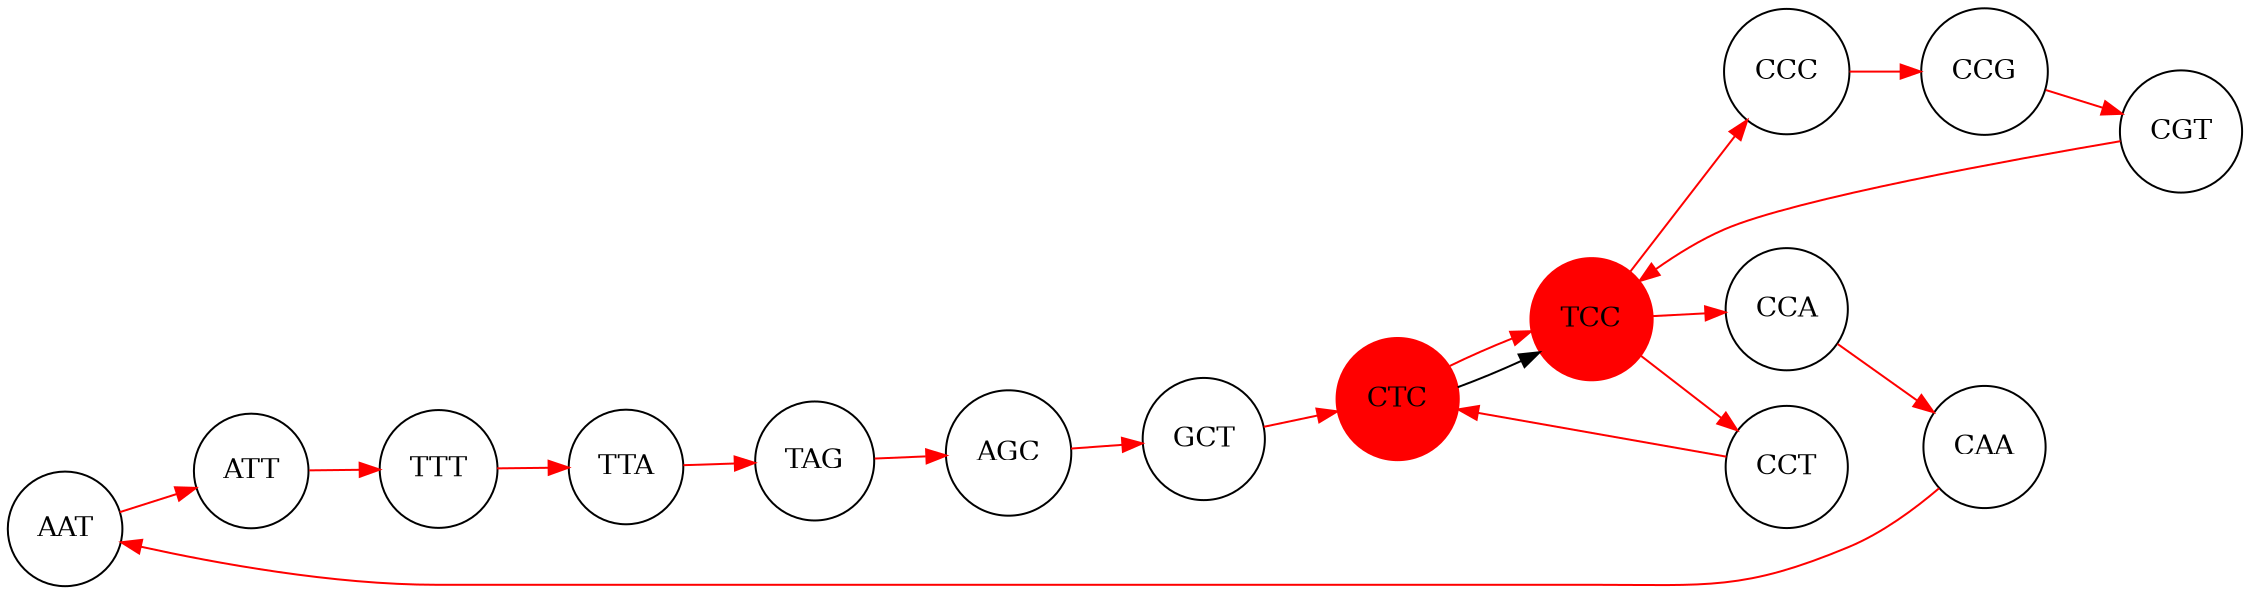 digraph {
	constraint=false rankdir=LR size=15
	node [shape=circle]
	AAT
	AGC
	ATT
	CAA
	CCA
	CCC
	CCG
	CCT
	CGT
	CTC [color=red style=filled]
	GCT
	TAG
	TCC [color=red style=filled]
	TTA
	TTT
	CTC -> TCC
	edge [color=red]
	TCC -> CCC
	TCC -> CCA
	TCC -> CCT
	CCC -> CCG
	CCG -> CGT
	CGT -> TCC
	CCA -> CAA
	CAA -> AAT
	AAT -> ATT
	ATT -> TTT
	TTT -> TTA
	TTA -> TAG
	TAG -> AGC
	AGC -> GCT
	GCT -> CTC
	CTC -> TCC
	CCT -> CTC
}
